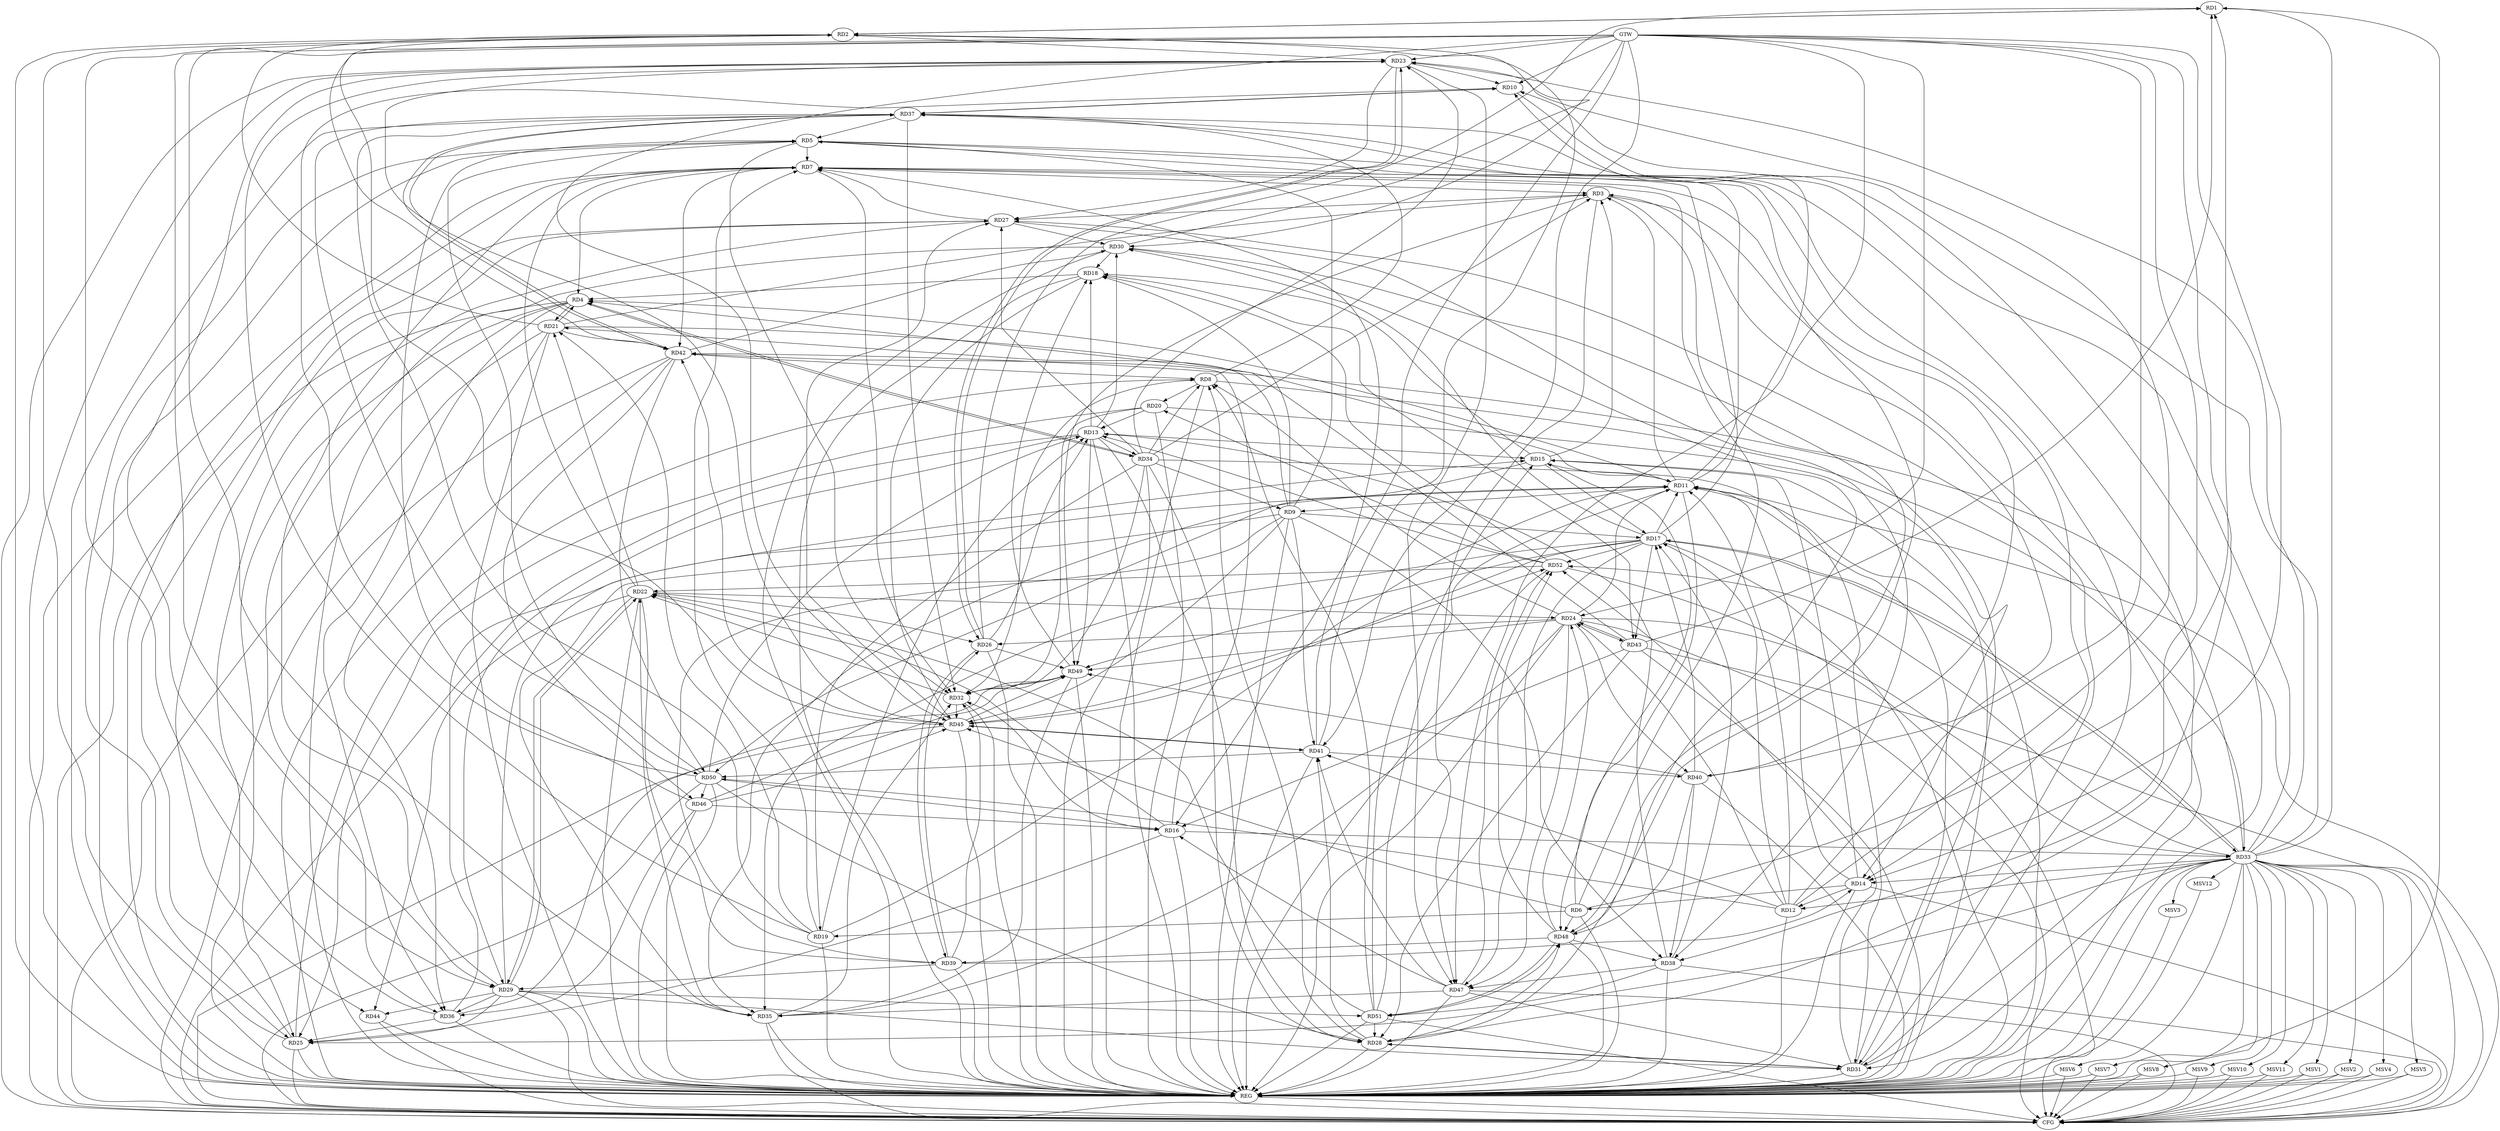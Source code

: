 strict digraph G {
  RD1 [ label="RD1" ];
  RD2 [ label="RD2" ];
  RD3 [ label="RD3" ];
  RD4 [ label="RD4" ];
  RD5 [ label="RD5" ];
  RD6 [ label="RD6" ];
  RD7 [ label="RD7" ];
  RD8 [ label="RD8" ];
  RD9 [ label="RD9" ];
  RD10 [ label="RD10" ];
  RD11 [ label="RD11" ];
  RD12 [ label="RD12" ];
  RD13 [ label="RD13" ];
  RD14 [ label="RD14" ];
  RD15 [ label="RD15" ];
  RD16 [ label="RD16" ];
  RD17 [ label="RD17" ];
  RD18 [ label="RD18" ];
  RD19 [ label="RD19" ];
  RD20 [ label="RD20" ];
  RD21 [ label="RD21" ];
  RD22 [ label="RD22" ];
  RD23 [ label="RD23" ];
  RD24 [ label="RD24" ];
  RD25 [ label="RD25" ];
  RD26 [ label="RD26" ];
  RD27 [ label="RD27" ];
  RD28 [ label="RD28" ];
  RD29 [ label="RD29" ];
  RD30 [ label="RD30" ];
  RD31 [ label="RD31" ];
  RD32 [ label="RD32" ];
  RD33 [ label="RD33" ];
  RD34 [ label="RD34" ];
  RD35 [ label="RD35" ];
  RD36 [ label="RD36" ];
  RD37 [ label="RD37" ];
  RD38 [ label="RD38" ];
  RD39 [ label="RD39" ];
  RD40 [ label="RD40" ];
  RD41 [ label="RD41" ];
  RD42 [ label="RD42" ];
  RD43 [ label="RD43" ];
  RD44 [ label="RD44" ];
  RD45 [ label="RD45" ];
  RD46 [ label="RD46" ];
  RD47 [ label="RD47" ];
  RD48 [ label="RD48" ];
  RD49 [ label="RD49" ];
  RD50 [ label="RD50" ];
  RD51 [ label="RD51" ];
  RD52 [ label="RD52" ];
  GTW [ label="GTW" ];
  REG [ label="REG" ];
  CFG [ label="CFG" ];
  MSV1 [ label="MSV1" ];
  MSV2 [ label="MSV2" ];
  MSV3 [ label="MSV3" ];
  MSV4 [ label="MSV4" ];
  MSV5 [ label="MSV5" ];
  MSV6 [ label="MSV6" ];
  MSV7 [ label="MSV7" ];
  MSV8 [ label="MSV8" ];
  MSV9 [ label="MSV9" ];
  MSV10 [ label="MSV10" ];
  MSV11 [ label="MSV11" ];
  MSV12 [ label="MSV12" ];
  RD1 -> RD2;
  RD2 -> RD1;
  RD6 -> RD1;
  RD26 -> RD1;
  RD33 -> RD1;
  RD43 -> RD1;
  RD21 -> RD2;
  RD2 -> RD23;
  RD25 -> RD2;
  RD30 -> RD2;
  RD36 -> RD2;
  RD41 -> RD2;
  RD2 -> RD45;
  RD7 -> RD3;
  RD11 -> RD3;
  RD12 -> RD3;
  RD15 -> RD3;
  RD21 -> RD3;
  RD3 -> RD27;
  RD34 -> RD3;
  RD3 -> RD47;
  RD3 -> RD48;
  RD3 -> RD49;
  RD7 -> RD4;
  RD11 -> RD4;
  RD18 -> RD4;
  RD4 -> RD21;
  RD21 -> RD4;
  RD4 -> RD25;
  RD4 -> RD34;
  RD34 -> RD4;
  RD4 -> RD36;
  RD43 -> RD4;
  RD5 -> RD7;
  RD9 -> RD5;
  RD5 -> RD14;
  RD17 -> RD5;
  RD5 -> RD25;
  RD5 -> RD31;
  RD5 -> RD32;
  RD37 -> RD5;
  RD46 -> RD5;
  RD50 -> RD5;
  RD6 -> RD7;
  RD14 -> RD6;
  RD6 -> RD15;
  RD6 -> RD19;
  RD6 -> RD45;
  RD6 -> RD48;
  RD19 -> RD7;
  RD22 -> RD7;
  RD27 -> RD7;
  RD29 -> RD7;
  RD7 -> RD32;
  RD40 -> RD7;
  RD41 -> RD7;
  RD7 -> RD42;
  RD48 -> RD7;
  RD8 -> RD20;
  RD24 -> RD8;
  RD25 -> RD8;
  RD28 -> RD8;
  RD8 -> RD32;
  RD8 -> RD33;
  RD34 -> RD8;
  RD8 -> RD37;
  RD42 -> RD8;
  RD51 -> RD8;
  RD11 -> RD9;
  RD9 -> RD17;
  RD9 -> RD18;
  RD9 -> RD21;
  RD34 -> RD9;
  RD9 -> RD35;
  RD9 -> RD38;
  RD9 -> RD39;
  RD9 -> RD41;
  RD9 -> RD45;
  RD11 -> RD10;
  RD23 -> RD10;
  RD33 -> RD10;
  RD10 -> RD37;
  RD37 -> RD10;
  RD50 -> RD10;
  RD12 -> RD11;
  RD14 -> RD11;
  RD15 -> RD11;
  RD17 -> RD11;
  RD19 -> RD11;
  RD21 -> RD11;
  RD24 -> RD11;
  RD31 -> RD11;
  RD11 -> RD35;
  RD36 -> RD11;
  RD11 -> RD37;
  RD11 -> RD48;
  RD51 -> RD11;
  RD14 -> RD12;
  RD12 -> RD17;
  RD12 -> RD23;
  RD12 -> RD24;
  RD33 -> RD12;
  RD12 -> RD41;
  RD12 -> RD50;
  RD13 -> RD15;
  RD13 -> RD18;
  RD19 -> RD13;
  RD20 -> RD13;
  RD26 -> RD13;
  RD13 -> RD28;
  RD13 -> RD29;
  RD13 -> RD30;
  RD13 -> RD34;
  RD38 -> RD13;
  RD13 -> RD49;
  RD50 -> RD13;
  RD52 -> RD13;
  RD14 -> RD15;
  RD20 -> RD14;
  RD33 -> RD14;
  RD39 -> RD14;
  RD15 -> RD17;
  RD15 -> RD18;
  RD29 -> RD15;
  RD15 -> RD50;
  RD51 -> RD15;
  RD16 -> RD22;
  RD16 -> RD25;
  RD16 -> RD32;
  RD16 -> RD33;
  RD16 -> RD42;
  RD43 -> RD16;
  RD46 -> RD16;
  RD47 -> RD16;
  RD50 -> RD16;
  RD17 -> RD30;
  RD17 -> RD33;
  RD33 -> RD17;
  RD17 -> RD35;
  RD38 -> RD17;
  RD40 -> RD17;
  RD17 -> RD43;
  RD17 -> RD45;
  RD17 -> RD47;
  RD17 -> RD49;
  RD17 -> RD52;
  RD30 -> RD18;
  RD18 -> RD43;
  RD18 -> RD45;
  RD49 -> RD18;
  RD52 -> RD18;
  RD19 -> RD21;
  RD19 -> RD23;
  RD34 -> RD19;
  RD19 -> RD37;
  RD20 -> RD25;
  RD20 -> RD32;
  RD52 -> RD20;
  RD22 -> RD21;
  RD21 -> RD36;
  RD21 -> RD42;
  RD22 -> RD24;
  RD22 -> RD26;
  RD22 -> RD29;
  RD29 -> RD22;
  RD32 -> RD22;
  RD35 -> RD22;
  RD22 -> RD39;
  RD22 -> RD44;
  RD51 -> RD22;
  RD52 -> RD22;
  RD23 -> RD26;
  RD26 -> RD23;
  RD23 -> RD27;
  RD23 -> RD29;
  RD33 -> RD23;
  RD34 -> RD23;
  RD45 -> RD23;
  RD23 -> RD47;
  RD24 -> RD26;
  RD24 -> RD33;
  RD24 -> RD35;
  RD24 -> RD40;
  RD24 -> RD43;
  RD43 -> RD24;
  RD24 -> RD47;
  RD48 -> RD24;
  RD24 -> RD49;
  RD25 -> RD27;
  RD29 -> RD25;
  RD33 -> RD25;
  RD36 -> RD25;
  RD26 -> RD39;
  RD39 -> RD26;
  RD26 -> RD49;
  RD27 -> RD30;
  RD31 -> RD27;
  RD34 -> RD27;
  RD27 -> RD38;
  RD27 -> RD44;
  RD45 -> RD27;
  RD28 -> RD30;
  RD28 -> RD31;
  RD31 -> RD28;
  RD34 -> RD28;
  RD28 -> RD41;
  RD43 -> RD28;
  RD28 -> RD48;
  RD50 -> RD28;
  RD51 -> RD28;
  RD29 -> RD31;
  RD29 -> RD36;
  RD39 -> RD29;
  RD29 -> RD44;
  RD29 -> RD51;
  RD30 -> RD31;
  RD30 -> RD36;
  RD42 -> RD30;
  RD33 -> RD31;
  RD34 -> RD31;
  RD31 -> RD37;
  RD47 -> RD31;
  RD31 -> RD52;
  RD34 -> RD32;
  RD35 -> RD32;
  RD37 -> RD32;
  RD39 -> RD32;
  RD32 -> RD45;
  RD49 -> RD32;
  RD33 -> RD37;
  RD33 -> RD42;
  RD33 -> RD52;
  RD47 -> RD35;
  RD49 -> RD35;
  RD46 -> RD36;
  RD36 -> RD49;
  RD37 -> RD42;
  RD42 -> RD37;
  RD37 -> RD50;
  RD40 -> RD38;
  RD38 -> RD47;
  RD48 -> RD38;
  RD38 -> RD51;
  RD48 -> RD39;
  RD41 -> RD40;
  RD40 -> RD48;
  RD40 -> RD49;
  RD41 -> RD45;
  RD45 -> RD41;
  RD47 -> RD41;
  RD41 -> RD50;
  RD45 -> RD42;
  RD42 -> RD46;
  RD42 -> RD50;
  RD46 -> RD45;
  RD45 -> RD49;
  RD45 -> RD52;
  RD46 -> RD49;
  RD50 -> RD46;
  RD47 -> RD52;
  RD48 -> RD51;
  RD51 -> RD48;
  RD48 -> RD52;
  GTW -> RD24;
  GTW -> RD28;
  GTW -> RD40;
  GTW -> RD14;
  GTW -> RD23;
  GTW -> RD16;
  GTW -> RD38;
  GTW -> RD29;
  GTW -> RD41;
  GTW -> RD35;
  GTW -> RD45;
  GTW -> RD47;
  GTW -> RD10;
  GTW -> RD42;
  GTW -> RD30;
  RD1 -> REG;
  RD2 -> REG;
  RD3 -> REG;
  RD4 -> REG;
  RD5 -> REG;
  RD6 -> REG;
  RD7 -> REG;
  RD8 -> REG;
  RD9 -> REG;
  RD10 -> REG;
  RD11 -> REG;
  RD12 -> REG;
  RD13 -> REG;
  RD14 -> REG;
  RD15 -> REG;
  RD16 -> REG;
  RD17 -> REG;
  RD18 -> REG;
  RD19 -> REG;
  RD20 -> REG;
  RD21 -> REG;
  RD22 -> REG;
  RD23 -> REG;
  RD24 -> REG;
  RD25 -> REG;
  RD26 -> REG;
  RD27 -> REG;
  RD28 -> REG;
  RD29 -> REG;
  RD30 -> REG;
  RD31 -> REG;
  RD32 -> REG;
  RD33 -> REG;
  RD34 -> REG;
  RD35 -> REG;
  RD36 -> REG;
  RD37 -> REG;
  RD38 -> REG;
  RD39 -> REG;
  RD40 -> REG;
  RD41 -> REG;
  RD42 -> REG;
  RD43 -> REG;
  RD44 -> REG;
  RD45 -> REG;
  RD46 -> REG;
  RD47 -> REG;
  RD48 -> REG;
  RD49 -> REG;
  RD50 -> REG;
  RD51 -> REG;
  RD52 -> REG;
  RD45 -> CFG;
  RD42 -> CFG;
  RD7 -> CFG;
  RD21 -> CFG;
  RD24 -> CFG;
  RD38 -> CFG;
  RD14 -> CFG;
  RD29 -> CFG;
  RD25 -> CFG;
  RD52 -> CFG;
  RD13 -> CFG;
  RD4 -> CFG;
  RD35 -> CFG;
  RD51 -> CFG;
  RD44 -> CFG;
  RD47 -> CFG;
  RD11 -> CFG;
  RD33 -> CFG;
  RD50 -> CFG;
  RD43 -> CFG;
  RD23 -> CFG;
  REG -> CFG;
  RD33 -> MSV1;
  RD33 -> MSV2;
  RD33 -> MSV3;
  RD33 -> MSV4;
  MSV1 -> REG;
  MSV1 -> CFG;
  MSV2 -> REG;
  MSV2 -> CFG;
  MSV3 -> REG;
  MSV4 -> REG;
  MSV4 -> CFG;
  RD33 -> MSV5;
  RD33 -> MSV6;
  MSV5 -> REG;
  MSV5 -> CFG;
  MSV6 -> REG;
  MSV6 -> CFG;
  RD33 -> MSV7;
  MSV7 -> REG;
  MSV7 -> CFG;
  RD33 -> MSV8;
  MSV8 -> REG;
  MSV8 -> CFG;
  RD33 -> MSV9;
  RD33 -> MSV10;
  RD33 -> MSV11;
  MSV9 -> REG;
  MSV9 -> CFG;
  MSV10 -> REG;
  MSV10 -> CFG;
  MSV11 -> REG;
  MSV11 -> CFG;
  RD33 -> MSV12;
  MSV12 -> REG;
}
